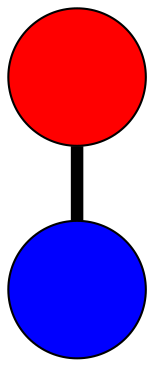 graph G {
	graph [bb="-61.988,-70.004,61.988,70.004",
		overlap=false,
		sep=0.0,
		splines=true
	];
	node [color=black,
		fixedsize=true,
		fontname="Latin Modern Math",
		fontsize=42,
		height=.92,
		label="\N",
		penwidth=1,
		shape=circle,
		width=.92
	];
	edge [color=black,
		penwidth=6,
		style=bold
	];
	0	 [fillcolor=red,
		height=0.91667,
		label="",
		pos="-28.988,-37.004",
		style=filled,
		width=0.91667];
	1	 [fillcolor=blue,
		height=0.91667,
		label="",
		pos="28.988,37.004",
		style=filled,
		width=0.91667];
	0 -- 1	 [pos="-8.3847,-10.703 -2.9168,-3.7233 2.9867,3.8125 8.4511,10.788"];
}
